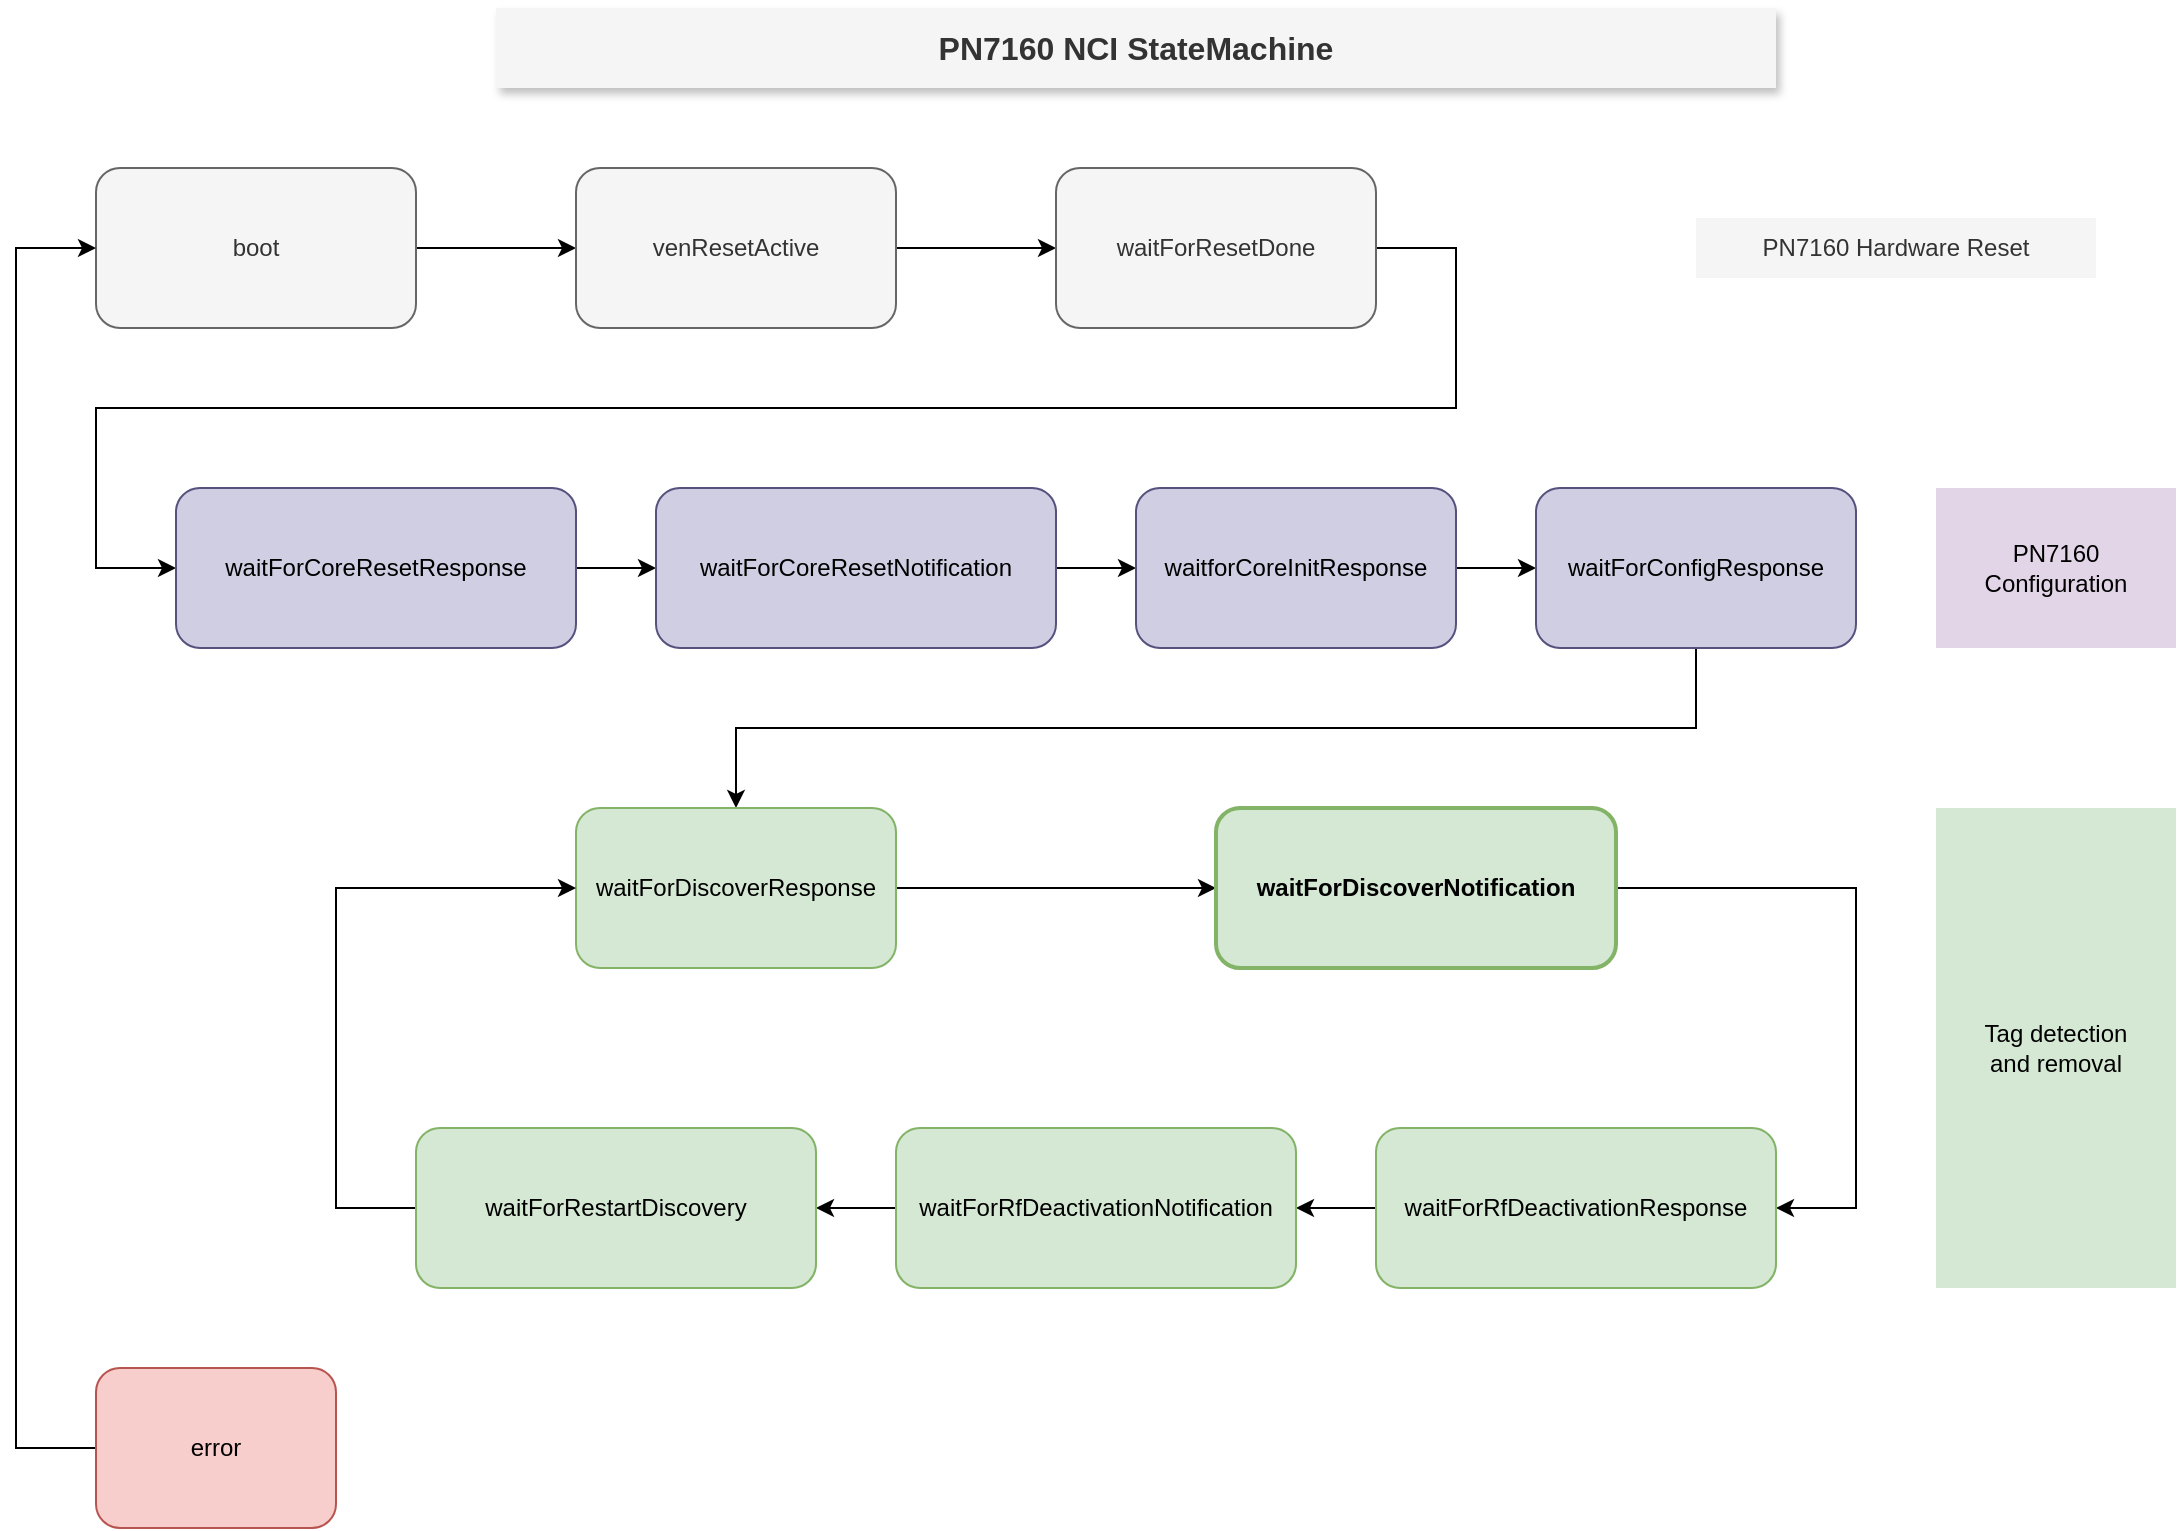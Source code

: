 <mxfile version="20.8.16" type="device"><diagram name="Page-1" id="wYjywlvcIwT_DsXH6O89"><mxGraphModel dx="2074" dy="1196" grid="1" gridSize="10" guides="1" tooltips="1" connect="1" arrows="1" fold="1" page="1" pageScale="1" pageWidth="1169" pageHeight="827" math="0" shadow="0"><root><mxCell id="0"/><mxCell id="1" parent="0"/><mxCell id="reHknw8Zms2XlpLxXI_F-3" value="" style="edgeStyle=orthogonalEdgeStyle;rounded=0;orthogonalLoop=1;jettySize=auto;html=1;" edge="1" parent="1" source="reHknw8Zms2XlpLxXI_F-1" target="reHknw8Zms2XlpLxXI_F-2"><mxGeometry relative="1" as="geometry"/></mxCell><mxCell id="reHknw8Zms2XlpLxXI_F-1" value="boot" style="rounded=1;whiteSpace=wrap;html=1;fillColor=#f5f5f5;fontColor=#333333;strokeColor=#666666;" vertex="1" parent="1"><mxGeometry x="80" y="120" width="160" height="80" as="geometry"/></mxCell><mxCell id="reHknw8Zms2XlpLxXI_F-5" value="" style="edgeStyle=orthogonalEdgeStyle;rounded=0;orthogonalLoop=1;jettySize=auto;html=1;" edge="1" parent="1" source="reHknw8Zms2XlpLxXI_F-2" target="reHknw8Zms2XlpLxXI_F-4"><mxGeometry relative="1" as="geometry"/></mxCell><mxCell id="reHknw8Zms2XlpLxXI_F-2" value="venResetActive" style="rounded=1;whiteSpace=wrap;html=1;fillColor=#f5f5f5;fontColor=#333333;strokeColor=#666666;" vertex="1" parent="1"><mxGeometry x="320" y="120" width="160" height="80" as="geometry"/></mxCell><mxCell id="reHknw8Zms2XlpLxXI_F-13" style="edgeStyle=orthogonalEdgeStyle;rounded=0;orthogonalLoop=1;jettySize=auto;html=1;entryX=0;entryY=0.5;entryDx=0;entryDy=0;exitX=1;exitY=0.5;exitDx=0;exitDy=0;" edge="1" parent="1" source="reHknw8Zms2XlpLxXI_F-4" target="reHknw8Zms2XlpLxXI_F-6"><mxGeometry relative="1" as="geometry"><Array as="points"><mxPoint x="760" y="160"/><mxPoint x="760" y="240"/><mxPoint x="80" y="240"/><mxPoint x="80" y="320"/></Array></mxGeometry></mxCell><mxCell id="reHknw8Zms2XlpLxXI_F-4" value="waitForResetDone" style="rounded=1;whiteSpace=wrap;html=1;fillColor=#f5f5f5;fontColor=#333333;strokeColor=#666666;" vertex="1" parent="1"><mxGeometry x="560" y="120" width="160" height="80" as="geometry"/></mxCell><mxCell id="reHknw8Zms2XlpLxXI_F-8" value="" style="edgeStyle=orthogonalEdgeStyle;rounded=0;orthogonalLoop=1;jettySize=auto;html=1;" edge="1" parent="1" source="reHknw8Zms2XlpLxXI_F-6" target="reHknw8Zms2XlpLxXI_F-7"><mxGeometry relative="1" as="geometry"/></mxCell><mxCell id="reHknw8Zms2XlpLxXI_F-6" value="waitForCoreResetResponse" style="rounded=1;whiteSpace=wrap;html=1;fillColor=#d0cee2;strokeColor=#56517e;" vertex="1" parent="1"><mxGeometry x="120" y="280" width="200" height="80" as="geometry"/></mxCell><mxCell id="reHknw8Zms2XlpLxXI_F-10" value="" style="edgeStyle=orthogonalEdgeStyle;rounded=0;orthogonalLoop=1;jettySize=auto;html=1;" edge="1" parent="1" source="reHknw8Zms2XlpLxXI_F-7" target="reHknw8Zms2XlpLxXI_F-9"><mxGeometry relative="1" as="geometry"/></mxCell><mxCell id="reHknw8Zms2XlpLxXI_F-7" value="waitForCoreResetNotification" style="rounded=1;whiteSpace=wrap;html=1;fillColor=#d0cee2;strokeColor=#56517e;" vertex="1" parent="1"><mxGeometry x="360" y="280" width="200" height="80" as="geometry"/></mxCell><mxCell id="reHknw8Zms2XlpLxXI_F-12" value="" style="edgeStyle=orthogonalEdgeStyle;rounded=0;orthogonalLoop=1;jettySize=auto;html=1;" edge="1" parent="1" source="reHknw8Zms2XlpLxXI_F-9" target="reHknw8Zms2XlpLxXI_F-11"><mxGeometry relative="1" as="geometry"/></mxCell><mxCell id="reHknw8Zms2XlpLxXI_F-9" value="waitforCoreInitResponse" style="rounded=1;whiteSpace=wrap;html=1;fillColor=#d0cee2;strokeColor=#56517e;" vertex="1" parent="1"><mxGeometry x="600" y="280" width="160" height="80" as="geometry"/></mxCell><mxCell id="reHknw8Zms2XlpLxXI_F-24" style="edgeStyle=orthogonalEdgeStyle;rounded=0;orthogonalLoop=1;jettySize=auto;html=1;entryX=0.5;entryY=0;entryDx=0;entryDy=0;exitX=0.5;exitY=1;exitDx=0;exitDy=0;" edge="1" parent="1" source="reHknw8Zms2XlpLxXI_F-11" target="reHknw8Zms2XlpLxXI_F-14"><mxGeometry relative="1" as="geometry"><Array as="points"><mxPoint x="880" y="400"/><mxPoint x="400" y="400"/></Array></mxGeometry></mxCell><mxCell id="reHknw8Zms2XlpLxXI_F-11" value="waitForConfigResponse" style="rounded=1;whiteSpace=wrap;html=1;fillColor=#d0cee2;strokeColor=#56517e;" vertex="1" parent="1"><mxGeometry x="800" y="280" width="160" height="80" as="geometry"/></mxCell><mxCell id="reHknw8Zms2XlpLxXI_F-16" value="" style="edgeStyle=orthogonalEdgeStyle;rounded=0;orthogonalLoop=1;jettySize=auto;html=1;" edge="1" parent="1" source="reHknw8Zms2XlpLxXI_F-14" target="reHknw8Zms2XlpLxXI_F-15"><mxGeometry relative="1" as="geometry"/></mxCell><mxCell id="reHknw8Zms2XlpLxXI_F-14" value="waitForDiscoverResponse" style="rounded=1;whiteSpace=wrap;html=1;fillColor=#d5e8d4;strokeColor=#82b366;" vertex="1" parent="1"><mxGeometry x="320" y="440" width="160" height="80" as="geometry"/></mxCell><mxCell id="reHknw8Zms2XlpLxXI_F-18" value="" style="edgeStyle=orthogonalEdgeStyle;rounded=0;orthogonalLoop=1;jettySize=auto;html=1;exitX=1;exitY=0.5;exitDx=0;exitDy=0;entryX=1;entryY=0.5;entryDx=0;entryDy=0;" edge="1" parent="1" source="reHknw8Zms2XlpLxXI_F-15" target="reHknw8Zms2XlpLxXI_F-17"><mxGeometry relative="1" as="geometry"><Array as="points"><mxPoint x="960" y="480"/><mxPoint x="960" y="640"/></Array></mxGeometry></mxCell><mxCell id="reHknw8Zms2XlpLxXI_F-15" value="waitForDiscoverNotification" style="rounded=1;whiteSpace=wrap;html=1;fillColor=#d5e8d4;strokeColor=#82b366;fontStyle=1;strokeWidth=2;" vertex="1" parent="1"><mxGeometry x="640" y="440" width="200" height="80" as="geometry"/></mxCell><mxCell id="reHknw8Zms2XlpLxXI_F-20" value="" style="edgeStyle=orthogonalEdgeStyle;rounded=0;orthogonalLoop=1;jettySize=auto;html=1;" edge="1" parent="1" source="reHknw8Zms2XlpLxXI_F-17" target="reHknw8Zms2XlpLxXI_F-19"><mxGeometry relative="1" as="geometry"/></mxCell><mxCell id="reHknw8Zms2XlpLxXI_F-17" value="waitForRfDeactivationResponse" style="rounded=1;whiteSpace=wrap;html=1;fillColor=#d5e8d4;strokeColor=#82b366;" vertex="1" parent="1"><mxGeometry x="720" y="600" width="200" height="80" as="geometry"/></mxCell><mxCell id="reHknw8Zms2XlpLxXI_F-22" value="" style="edgeStyle=orthogonalEdgeStyle;rounded=0;orthogonalLoop=1;jettySize=auto;html=1;" edge="1" parent="1" source="reHknw8Zms2XlpLxXI_F-19" target="reHknw8Zms2XlpLxXI_F-21"><mxGeometry relative="1" as="geometry"/></mxCell><mxCell id="reHknw8Zms2XlpLxXI_F-19" value="waitForRfDeactivationNotification" style="rounded=1;whiteSpace=wrap;html=1;fillColor=#d5e8d4;strokeColor=#82b366;" vertex="1" parent="1"><mxGeometry x="480" y="600" width="200" height="80" as="geometry"/></mxCell><mxCell id="reHknw8Zms2XlpLxXI_F-23" style="edgeStyle=orthogonalEdgeStyle;rounded=0;orthogonalLoop=1;jettySize=auto;html=1;entryX=0;entryY=0.5;entryDx=0;entryDy=0;exitX=0;exitY=0.5;exitDx=0;exitDy=0;" edge="1" parent="1" source="reHknw8Zms2XlpLxXI_F-21" target="reHknw8Zms2XlpLxXI_F-14"><mxGeometry relative="1" as="geometry"><Array as="points"><mxPoint x="200" y="640"/><mxPoint x="200" y="480"/></Array></mxGeometry></mxCell><mxCell id="reHknw8Zms2XlpLxXI_F-21" value="waitForRestartDiscovery" style="rounded=1;whiteSpace=wrap;html=1;fillColor=#d5e8d4;strokeColor=#82b366;" vertex="1" parent="1"><mxGeometry x="240" y="600" width="200" height="80" as="geometry"/></mxCell><mxCell id="reHknw8Zms2XlpLxXI_F-25" value="PN7160 Hardware Reset" style="text;html=1;strokeColor=none;fillColor=#f5f5f5;align=center;verticalAlign=middle;whiteSpace=wrap;rounded=0;fontColor=#333333;" vertex="1" parent="1"><mxGeometry x="880" y="145" width="200" height="30" as="geometry"/></mxCell><mxCell id="reHknw8Zms2XlpLxXI_F-26" value="PN7160 Configuration" style="text;html=1;strokeColor=none;fillColor=#e1d5e7;align=center;verticalAlign=middle;whiteSpace=wrap;rounded=0;" vertex="1" parent="1"><mxGeometry x="1000" y="280" width="120" height="80" as="geometry"/></mxCell><mxCell id="reHknw8Zms2XlpLxXI_F-27" value="Tag detection&lt;br&gt;and removal" style="text;html=1;strokeColor=none;fillColor=#d5e8d4;align=center;verticalAlign=middle;whiteSpace=wrap;rounded=0;" vertex="1" parent="1"><mxGeometry x="1000" y="440" width="120" height="240" as="geometry"/></mxCell><mxCell id="reHknw8Zms2XlpLxXI_F-28" value="PN7160 NCI StateMachine" style="text;html=1;strokeColor=none;fillColor=#f5f5f5;align=center;verticalAlign=middle;whiteSpace=wrap;rounded=0;fontStyle=1;fontSize=16;fontColor=#333333;shadow=1;" vertex="1" parent="1"><mxGeometry x="280" y="40" width="640" height="40" as="geometry"/></mxCell><mxCell id="reHknw8Zms2XlpLxXI_F-30" style="edgeStyle=orthogonalEdgeStyle;rounded=0;orthogonalLoop=1;jettySize=auto;html=1;entryX=0;entryY=0.5;entryDx=0;entryDy=0;fontSize=16;" edge="1" parent="1" source="reHknw8Zms2XlpLxXI_F-29" target="reHknw8Zms2XlpLxXI_F-1"><mxGeometry relative="1" as="geometry"><Array as="points"><mxPoint x="40" y="160"/></Array></mxGeometry></mxCell><mxCell id="reHknw8Zms2XlpLxXI_F-29" value="error" style="rounded=1;whiteSpace=wrap;html=1;fillColor=#f8cecc;strokeColor=#b85450;" vertex="1" parent="1"><mxGeometry x="80" y="720" width="120" height="80" as="geometry"/></mxCell></root></mxGraphModel></diagram></mxfile>